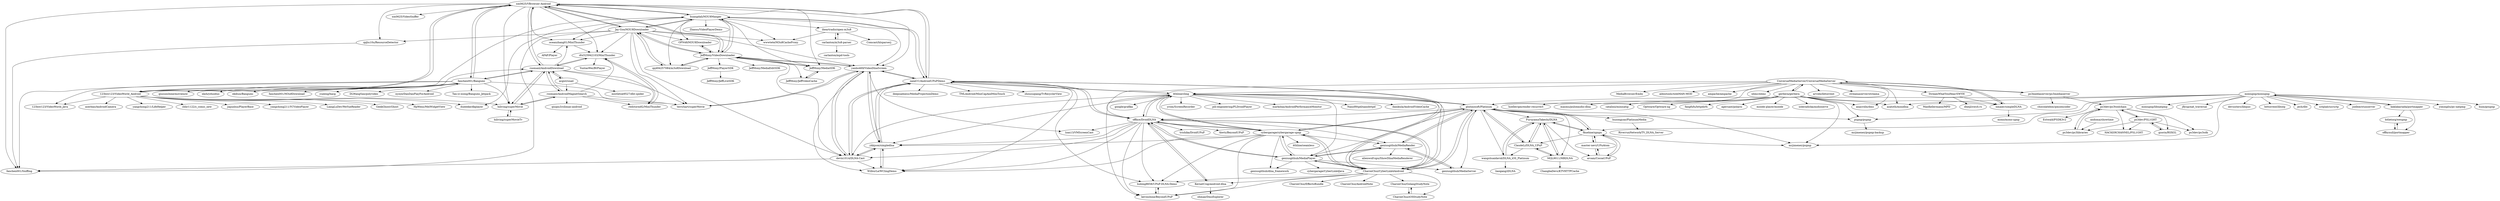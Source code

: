 digraph G {
"xm0625/VBrowser-Android" -> "huangdali/M3U8Manger"
"xm0625/VBrowser-Android" -> "Jay-Goo/M3U8Downloader"
"xm0625/VBrowser-Android" -> "xm0625/VideoSniffer"
"xm0625/VBrowser-Android" -> "qqliu10u/ResourceDetector"
"xm0625/VBrowser-Android" -> "JeffMony/VideoDownloader"
"xm0625/VBrowser-Android" -> "oceanzhang01/MiniThunder"
"xm0625/VBrowser-Android" -> "roomanl/AndroidDownload"
"xm0625/VBrowser-Android" -> "yanbo469/VideoDlnaScreen"
"xm0625/VBrowser-Android" -> "JeffMony/MediaSDK"
"xm0625/VBrowser-Android" -> "hiliving/superMovie"
"xm0625/VBrowser-Android" -> "dtx525942103/MiniThunder"
"xm0625/VBrowser-Android" -> "123lxw123/VideoWorld_Android"
"xm0625/VBrowser-Android" -> "fanchen001/Sniffing"
"xm0625/VBrowser-Android" -> "fanchen001/Bangumi"
"xm0625/VBrowser-Android" -> "zaneCC/AndroidUPnPDemo"
"roomanl/AndroidMagnetSearch" -> "roomanl/AndroidDownload"
"roomanl/AndroidMagnetSearch" -> "qiuqiu3/cilimao-android"
"roomanl/AndroidMagnetSearch" -> "redstorm82/MiniThunder"
"roomanl/AndroidMagnetSearch" -> "hiliving/superMovie"
"roomanl/AndroidMagnetSearch" -> "dtx525942103/MiniThunder"
"roomanl/AndroidMagnetSearch" -> "terryhart/superMovie"
"UniversalMediaServer/UniversalMediaServer" -> "ps3mediaserver/ps3mediaserver"
"UniversalMediaServer/UniversalMediaServer" -> "nmaier/simpleDLNA"
"UniversalMediaServer/UniversalMediaServer" -> "4thline/cling"
"UniversalMediaServer/UniversalMediaServer" -> "gerbera/gerbera"
"UniversalMediaServer/UniversalMediaServer" -> "MediaBrowser/Emby" ["e"=1]
"UniversalMediaServer/UniversalMediaServer" -> "plutinosoft/Platinum"
"UniversalMediaServer/UniversalMediaServer" -> "aldostools/webMAN-MOD" ["e"=1]
"UniversalMediaServer/UniversalMediaServer" -> "anacrolix/dms"
"UniversalMediaServer/UniversalMediaServer" -> "offbye/DroidDLNA"
"UniversalMediaServer/UniversalMediaServer" -> "ampache/ampache" ["e"=1]
"UniversalMediaServer/UniversalMediaServer" -> "azatoth/minidlna"
"UniversalMediaServer/UniversalMediaServer" -> "xbmc/xbmc" ["e"=1]
"UniversalMediaServer/UniversalMediaServer" -> "StreamWhatYouHear/SWYH"
"UniversalMediaServer/UniversalMediaServer" -> "arvidn/libtorrent" ["e"=1]
"UniversalMediaServer/UniversalMediaServer" -> "streamaserver/streama" ["e"=1]
"123lxw123/VideoWorld_Android" -> "123lxw123/VideoWorld_Java"
"123lxw123/VideoWorld_Android" -> "fanchen001/Bangumi"
"123lxw123/VideoWorld_Android" -> "xm0625/VBrowser-Android"
"123lxw123/VideoWorld_Android" -> "zhhr1122/z_comic_new" ["e"=1]
"123lxw123/VideoWorld_Android" -> "jiajunhui/PlayerBase" ["e"=1]
"123lxw123/VideoWorld_Android" -> "dueeeke/dkplayer" ["e"=1]
"123lxw123/VideoWorld_Android" -> "roomanl/AndroidDownload"
"123lxw123/VideoWorld_Android" -> "yangchong211/YCVideoPlayer" ["e"=1]
"123lxw123/VideoWorld_Android" -> "LiangLuDev/WeYueReader" ["e"=1]
"123lxw123/VideoWorld_Android" -> "GeekGhost/Ghost" ["e"=1]
"123lxw123/VideoWorld_Android" -> "hiliving/superMovie"
"123lxw123/VideoWorld_Android" -> "HpWens/MeiWidgetView" ["e"=1]
"123lxw123/VideoWorld_Android" -> "aserbao/AndroidCamera" ["e"=1]
"123lxw123/VideoWorld_Android" -> "huangdali/M3U8Manger"
"123lxw123/VideoWorld_Android" -> "yangchong211/LifeHelper" ["e"=1]
"acgist/snail" -> "roomanl/AndroidDownload"
"acgist/snail" -> "roomanl/AndroidMagnetSearch"
"acgist/snail" -> "mistletoe9527/dht-spider" ["e"=1]
"StreamWhatYouHear/SWYH" -> "dheijl/swyh-rs"
"StreamWhatYouHear/SWYH" -> "nmaier/simpleDLNA"
"StreamWhatYouHear/SWYH" -> "MaxKellermann/MPD" ["e"=1]
"miniupnp/miniupnp" -> "pupnp/pupnp"
"miniupnp/miniupnp" -> "bittorrent/libutp" ["e"=1]
"miniupnp/miniupnp" -> "kaklakariada/portmapper"
"miniupnp/miniupnp" -> "jech/dht" ["e"=1]
"miniupnp/miniupnp" -> "sctplab/usrsctp" ["e"=1]
"miniupnp/miniupnp" -> "mrjimenez/pupnp"
"miniupnp/miniupnp" -> "jselbie/stunserver" ["e"=1]
"miniupnp/miniupnp" -> "yimingliu/py-natpmp"
"miniupnp/miniupnp" -> "huin/goupnp" ["e"=1]
"miniupnp/miniupnp" -> "miniupnp/libnatpmp"
"miniupnp/miniupnp" -> "plutinosoft/Platinum"
"miniupnp/miniupnp" -> "jflyup/nat_traversal" ["e"=1]
"miniupnp/miniupnp" -> "azatoth/minidlna"
"miniupnp/miniupnp" -> "fkuehne/upnpx"
"miniupnp/miniupnp" -> "devsisters/libquic" ["e"=1]
"JeffMony/MediaSDK" -> "JeffMony/JeffVideoCache"
"JeffMony/MediaSDK" -> "JeffMony/VideoDownloader"
"gerbera/gerbera" -> "pupnp/pupnp"
"gerbera/gerbera" -> "UniversalMediaServer/UniversalMediaServer"
"gerbera/gerbera" -> "mrjimenez/pupnp"
"gerbera/gerbera" -> "hzeller/gmrender-resurrect" ["e"=1]
"gerbera/gerbera" -> "masmu/pulseaudio-dlna" ["e"=1]
"gerbera/gerbera" -> "anacrolix/dms"
"gerbera/gerbera" -> "catalinii/minisatip" ["e"=1]
"gerbera/gerbera" -> "Optware/Optware-ng" ["e"=1]
"gerbera/gerbera" -> "azatoth/minidlna"
"gerbera/gerbera" -> "fangfufu/httpdirfs" ["e"=1]
"gerbera/gerbera" -> "nmaier/simpleDLNA"
"gerbera/gerbera" -> "agersant/polaris" ["e"=1]
"gerbera/gerbera" -> "moode-player/moode" ["e"=1]
"gerbera/gerbera" -> "izderadicka/audioserve" ["e"=1]
"iheartradio/open-m3u8" -> "carlanton/m3u8-parser"
"iheartradio/open-m3u8" -> "wwwtete/M3u8CacheProxy"
"iheartradio/open-m3u8" -> "Comcast/hlsparserj"
"nmaier/simpleDLNA" -> "UniversalMediaServer/UniversalMediaServer"
"nmaier/simpleDLNA" -> "mono/mono-upnp" ["e"=1]
"andoma/showtime" -> "ps3dev/ps3libraries"
"JeffMony/JeffVideoCache" -> "JeffMony/MediaSDK"
"plutinosoft/Platinum" -> "cybergarage/cybergarage-upnp"
"plutinosoft/Platinum" -> "geniusgithub/MediaRender"
"plutinosoft/Platinum" -> "huzongyao/PlatinumMedia"
"plutinosoft/Platinum" -> "ClaudeLi/DLNA_UPnP"
"plutinosoft/Platinum" -> "fkuehne/upnpx"
"plutinosoft/Platinum" -> "pupnp/pupnp"
"plutinosoft/Platinum" -> "wangshuaidavid/DLNA_iOS_Platinum"
"plutinosoft/Platinum" -> "MQL9011/MRDLNA"
"plutinosoft/Platinum" -> "CharonChui/CyberLink4Android"
"plutinosoft/Platinum" -> "geniusgithub/MediaServer"
"plutinosoft/Platinum" -> "geniusgithub/MediaPlayer"
"plutinosoft/Platinum" -> "mrjimenez/pupnp"
"plutinosoft/Platinum" -> "4thline/cling"
"plutinosoft/Platinum" -> "FuruyamaTakeshi/DLNA"
"plutinosoft/Platinum" -> "offbye/DroidDLNA"
"geniusgithub/MediaPlayer" -> "geniusgithub/MediaRender"
"geniusgithub/MediaPlayer" -> "geniusgithub/MediaServer"
"geniusgithub/MediaPlayer" -> "cybergarage/cybergarage-upnp"
"geniusgithub/MediaPlayer" -> "CharonChui/CyberLink4Android"
"geniusgithub/MediaPlayer" -> "geniusgithub/dlna_framework"
"geniusgithub/MediaPlayer" -> "offbye/DroidDLNA"
"geniusgithub/MediaPlayer" -> "cybergarage/CyberLink4Java"
"zaneCC/AndroidUPnPDemo" -> "yanbo469/VideoDlnaScreen"
"zaneCC/AndroidUPnPDemo" -> "offbye/DroidDLNA"
"zaneCC/AndroidUPnPDemo" -> "devin1014/DLNA-Cast"
"zaneCC/AndroidUPnPDemo" -> "4thline/cling"
"zaneCC/AndroidUPnPDemo" -> "ykbjson/simpledlna"
"zaneCC/AndroidUPnPDemo" -> "CharonChui/CyberLink4Android"
"zaneCC/AndroidUPnPDemo" -> "TMLAndroid/MiniCapAndMiniTouch" ["e"=1]
"zaneCC/AndroidUPnPDemo" -> "WilburLe/WClingDemo"
"zaneCC/AndroidUPnPDemo" -> "hubing8658/UPnP-DLNA-Demo"
"zaneCC/AndroidUPnPDemo" -> "zhousuqiang/TvRecyclerView" ["e"=1]
"zaneCC/AndroidUPnPDemo" -> "huangdali/M3U8Manger"
"zaneCC/AndroidUPnPDemo" -> "deepsadness/MediaProjectionDemo" ["e"=1]
"zaneCC/AndroidUPnPDemo" -> "xm0625/VBrowser-Android"
"fanchen001/Bangumi" -> "roomanl/AndroidDownload"
"fanchen001/Bangumi" -> "123lxw123/VideoWorld_Android"
"fanchen001/Bangumi" -> "123lxw123/VideoWorld_Java"
"fanchen001/Bangumi" -> "ekibun/Bangumi" ["e"=1]
"fanchen001/Bangumi" -> "fanchen001/M3u8Download"
"fanchen001/Bangumi" -> "fanchen001/Sniffing"
"fanchen001/Bangumi" -> "xm0625/VBrowser-Android"
"fanchen001/Bangumi" -> "yueeng/hacg" ["e"=1]
"fanchen001/Bangumi" -> "DLWangSan/polyvideo" ["e"=1]
"fanchen001/Bangumi" -> "xyoye/DanDanPlayForAndroid" ["e"=1]
"fanchen001/Bangumi" -> "Tan-yi-xiong/Bangumi_Jetpack"
"fanchen001/Bangumi" -> "terryhart/superMovie"
"fanchen001/Bangumi" -> "qiusunshine/movienow" ["e"=1]
"fanchen001/Bangumi" -> "hiliving/superMovie"
"fanchen001/Bangumi" -> "xkzh/yduoduo"
"roomanl/AndroidDownload" -> "roomanl/AndroidMagnetSearch"
"roomanl/AndroidDownload" -> "dtx525942103/MiniThunder"
"roomanl/AndroidDownload" -> "redstorm82/MiniThunder"
"roomanl/AndroidDownload" -> "hiliving/superMovie"
"roomanl/AndroidDownload" -> "terryhart/superMovie"
"roomanl/AndroidDownload" -> "fanchen001/Bangumi"
"roomanl/AndroidDownload" -> "xm0625/VBrowser-Android"
"roomanl/AndroidDownload" -> "acgist/snail"
"roomanl/AndroidDownload" -> "oceanzhang01/MiniThunder"
"Jay-Goo/M3U8Downloader" -> "huangdali/M3U8Manger"
"Jay-Goo/M3U8Downloader" -> "xm0625/VBrowser-Android"
"Jay-Goo/M3U8Downloader" -> "qq494257084/m3u8Download"
"Jay-Goo/M3U8Downloader" -> "JeffMony/VideoDownloader"
"Jay-Goo/M3U8Downloader" -> "fanchen001/Sniffing"
"Jay-Goo/M3U8Downloader" -> "wwwtete/M3u8CacheProxy"
"Jay-Goo/M3U8Downloader" -> "yanbo469/VideoDlnaScreen"
"Jay-Goo/M3U8Downloader" -> "qqliu10u/ResourceDetector"
"Jay-Goo/M3U8Downloader" -> "devin1014/DLNA-Cast"
"Jay-Goo/M3U8Downloader" -> "OPN48/M3U8Downloader"
"Jay-Goo/M3U8Downloader" -> "dtx525942103/MiniThunder"
"Jay-Goo/M3U8Downloader" -> "terryhart/superMovie"
"Jay-Goo/M3U8Downloader" -> "oceanzhang01/MiniThunder"
"devin1014/DLNA-Cast" -> "yanbo469/VideoDlnaScreen"
"devin1014/DLNA-Cast" -> "ykbjson/simpledlna"
"devin1014/DLNA-Cast" -> "zaneCC/AndroidUPnPDemo"
"devin1014/DLNA-Cast" -> "WilburLe/WClingDemo"
"devin1014/DLNA-Cast" -> "fanchen001/Sniffing"
"4thline/cling" -> "zaneCC/AndroidUPnPDemo"
"4thline/cling" -> "cybergarage/cybergarage-upnp"
"4thline/cling" -> "offbye/DroidDLNA"
"4thline/cling" -> "CharonChui/CyberLink4Android"
"4thline/cling" -> "plutinosoft/Platinum"
"4thline/cling" -> "NanoHttpd/nanohttpd" ["e"=1]
"4thline/cling" -> "geniusgithub/MediaPlayer"
"4thline/cling" -> "danikula/AndroidVideoCache" ["e"=1]
"4thline/cling" -> "google/grafika" ["e"=1]
"4thline/cling" -> "yrom/ScreenRecorder" ["e"=1]
"4thline/cling" -> "kevinshine/BeyondUPnP"
"4thline/cling" -> "ykbjson/simpledlna"
"4thline/cling" -> "pili-engineering/PLDroidPlayer" ["e"=1]
"4thline/cling" -> "markzhai/AndroidPerformanceMonitor" ["e"=1]
"4thline/cling" -> "devin1014/DLNA-Cast"
"qq494257084/m3u8Download" -> "Jay-Goo/M3U8Downloader"
"qq494257084/m3u8Download" -> "JeffMony/VideoDownloader"
"MQL9011/MRDLNA" -> "ClaudeLi/DLNA_UPnP"
"MQL9011/MRDLNA" -> "FuruyamaTakeshi/DLNA"
"MQL9011/MRDLNA" -> "ChangbaDevs/KTVHTTPCache" ["e"=1]
"terryhart/superMovie" -> "yanbo469/VideoDlnaScreen"
"CharonChui/CyberLink4Android" -> "cybergarage/cybergarage-upnp"
"CharonChui/CyberLink4Android" -> "offbye/DroidDLNA"
"CharonChui/CyberLink4Android" -> "CharonChui/iOSStudyNote"
"CharonChui/CyberLink4Android" -> "CharonChui/GolangStudyNote"
"CharonChui/CyberLink4Android" -> "geniusgithub/MediaPlayer"
"CharonChui/CyberLink4Android" -> "4thline/cling"
"CharonChui/CyberLink4Android" -> "CharonChui/EffectsBundle"
"CharonChui/CyberLink4Android" -> "zaneCC/AndroidUPnPDemo"
"CharonChui/CyberLink4Android" -> "geniusgithub/MediaRender"
"CharonChui/CyberLink4Android" -> "CharonChui/AndroidNote" ["e"=1]
"CharonChui/CyberLink4Android" -> "hubing8658/UPnP-DLNA-Demo"
"CharonChui/CyberLink4Android" -> "KernelCrap/android-dlna"
"CharonChui/CyberLink4Android" -> "plutinosoft/Platinum"
"CharonChui/CyberLink4Android" -> "kevinshine/BeyondUPnP"
"cybergarage/cybergarage-upnp" -> "CharonChui/CyberLink4Android"
"cybergarage/cybergarage-upnp" -> "plutinosoft/Platinum"
"cybergarage/cybergarage-upnp" -> "geniusgithub/MediaPlayer"
"cybergarage/cybergarage-upnp" -> "offbye/DroidDLNA"
"cybergarage/cybergarage-upnp" -> "4thline/cling"
"cybergarage/cybergarage-upnp" -> "ykbjson/simpledlna"
"cybergarage/cybergarage-upnp" -> "WilburLe/WClingDemo"
"cybergarage/cybergarage-upnp" -> "hubing8658/UPnP-DLNA-Demo"
"cybergarage/cybergarage-upnp" -> "kevinshine/BeyondUPnP"
"cybergarage/cybergarage-upnp" -> "geniusgithub/dlna_framework"
"cybergarage/cybergarage-upnp" -> "geniusgithub/MediaRender"
"cybergarage/cybergarage-upnp" -> "4thline/seamless"
"hubing8658/UPnP-DLNA-Demo" -> "kevinshine/BeyondUPnP"
"kevinshine/BeyondUPnP" -> "hubing8658/UPnP-DLNA-Demo"
"JeffMony/VideoDownloader" -> "OPN48/M3U8Downloader"
"JeffMony/VideoDownloader" -> "yanbo469/VideoDlnaScreen"
"JeffMony/VideoDownloader" -> "JeffMony/MediaSDK"
"JeffMony/VideoDownloader" -> "Jay-Goo/M3U8Downloader"
"JeffMony/VideoDownloader" -> "huangdali/M3U8Manger"
"JeffMony/VideoDownloader" -> "qq494257084/m3u8Download"
"JeffMony/VideoDownloader" -> "JeffMony/PlayerSDK"
"JeffMony/VideoDownloader" -> "JeffMony/MediaEditSDK"
"JeffMony/VideoDownloader" -> "JeffMony/JeffVideoCache"
"JeffMony/VideoDownloader" -> "xm0625/VBrowser-Android"
"JeffMony/VideoDownloader" -> "devin1014/DLNA-Cast"
"hiliving/superMovie" -> "hiliving/superMovieTv"
"hiliving/superMovie" -> "roomanl/AndroidDownload"
"hiliving/superMovie" -> "roomanl/AndroidMagnetSearch"
"oceanzhang01/MiniThunder" -> "AFAP/Player"
"oceanzhang01/MiniThunder" -> "dtx525942103/MiniThunder"
"huangdali/M3U8Manger" -> "Jay-Goo/M3U8Downloader"
"huangdali/M3U8Manger" -> "xm0625/VBrowser-Android"
"huangdali/M3U8Manger" -> "JeffMony/VideoDownloader"
"huangdali/M3U8Manger" -> "wwwtete/M3u8CacheProxy"
"huangdali/M3U8Manger" -> "OPN48/M3U8Downloader"
"huangdali/M3U8Manger" -> "dueeeke/dkplayer" ["e"=1]
"huangdali/M3U8Manger" -> "JeffMony/MediaSDK"
"huangdali/M3U8Manger" -> "oceanzhang01/MiniThunder"
"huangdali/M3U8Manger" -> "iheartradio/open-m3u8"
"huangdali/M3U8Manger" -> "zaneCC/AndroidUPnPDemo"
"huangdali/M3U8Manger" -> "Zhaoss/VideoPlayerDemo"
"huangdali/M3U8Manger" -> "qq494257084/m3u8Download"
"huangdali/M3U8Manger" -> "yanbo469/VideoDlnaScreen"
"yanbo469/VideoDlnaScreen" -> "devin1014/DLNA-Cast"
"yanbo469/VideoDlnaScreen" -> "zaneCC/AndroidUPnPDemo"
"yanbo469/VideoDlnaScreen" -> "ykbjson/simpledlna"
"yanbo469/VideoDlnaScreen" -> "terryhart/superMovie"
"yanbo469/VideoDlnaScreen" -> "JeffMony/VideoDownloader"
"yanbo469/VideoDlnaScreen" -> "lzan13/VMScreenCast"
"yanbo469/VideoDlnaScreen" -> "WilburLe/WClingDemo"
"dtx525942103/MiniThunder" -> "redstorm82/MiniThunder"
"dtx525942103/MiniThunder" -> "roomanl/AndroidDownload"
"dtx525942103/MiniThunder" -> "YuntaoWei/BtPlayer"
"offbye/DroidDLNA" -> "CharonChui/CyberLink4Android"
"offbye/DroidDLNA" -> "zaneCC/AndroidUPnPDemo"
"offbye/DroidDLNA" -> "hubing8658/UPnP-DLNA-Demo"
"offbye/DroidDLNA" -> "cybergarage/cybergarage-upnp"
"offbye/DroidDLNA" -> "kevinshine/BeyondUPnP"
"offbye/DroidDLNA" -> "KernelCrap/android-dlna"
"offbye/DroidDLNA" -> "4thline/cling"
"offbye/DroidDLNA" -> "geniusgithub/MediaRender"
"offbye/DroidDLNA" -> "geniusgithub/MediaPlayer"
"offbye/DroidDLNA" -> "WilburLe/WClingDemo"
"offbye/DroidDLNA" -> "devin1014/DLNA-Cast"
"offbye/DroidDLNA" -> "ykbjson/simpledlna"
"offbye/DroidDLNA" -> "trishika/DroidUPnP" ["e"=1]
"offbye/DroidDLNA" -> "tkwtz/BeyondUPnP"
"offbye/DroidDLNA" -> "lzan13/VMScreenCast"
"OPN48/M3U8Downloader" -> "JeffMony/VideoDownloader"
"ykbjson/simpledlna" -> "WilburLe/WClingDemo"
"ykbjson/simpledlna" -> "devin1014/DLNA-Cast"
"ykbjson/simpledlna" -> "yanbo469/VideoDlnaScreen"
"ykbjson/simpledlna" -> "zaneCC/AndroidUPnPDemo"
"kaklakariada/portmapper" -> "miniupnp/miniupnp"
"kaklakariada/portmapper" -> "offbynull/portmapper"
"kaklakariada/portmapper" -> "bitletorg/weupnp"
"carlanton/m3u8-parser" -> "carlanton/mpd-tools"
"carlanton/m3u8-parser" -> "iheartradio/open-m3u8"
"bitletorg/weupnp" -> "offbynull/portmapper"
"JeffMony/PlayerSDK" -> "JeffMony/JeffLiveSDK"
"ClaudeLi/DLNA_UPnP" -> "MQL9011/MRDLNA"
"ClaudeLi/DLNA_UPnP" -> "plutinosoft/Platinum"
"ClaudeLi/DLNA_UPnP" -> "FuruyamaTakeshi/DLNA"
"ClaudeLi/DLNA_UPnP" -> "wangshuaidavid/DLNA_iOS_Platinum"
"huzongyao/PlatinumMedia" -> "RiverrunNetwork/TV_DLNA_Server"
"KernelCrap/android-dlna" -> "ohmae/DmsExplorer"
"KernelCrap/android-dlna" -> "offbye/DroidDLNA"
"ps3dev/ps3toolchain" -> "ps3dev/ps3libraries"
"ps3dev/ps3toolchain" -> "ps3dev/PSL1GHT"
"ps3dev/ps3toolchain" -> "Estwald/PSDK3v2"
"ps3dev/ps3toolchain" -> "HACKERCHANNEL/PSL1GHT"
"ps3dev/ps3toolchain" -> "ps3dev/ps3sdk"
"ps3dev/ps3toolchain" -> "gzorin/RSXGL"
"WilburLe/WClingDemo" -> "ykbjson/simpledlna"
"FuruyamaTakeshi/DLNA" -> "wangshuaidavid/DLNA_iOS_Platinum"
"FuruyamaTakeshi/DLNA" -> "fkuehne/upnpx"
"FuruyamaTakeshi/DLNA" -> "arcam/CocoaUPnP"
"FuruyamaTakeshi/DLNA" -> "ClaudeLi/DLNA_UPnP"
"FuruyamaTakeshi/DLNA" -> "MQL9011/MRDLNA"
"redstorm82/MiniThunder" -> "dtx525942103/MiniThunder"
"ps3mediaserver/ps3mediaserver" -> "UniversalMediaServer/UniversalMediaServer"
"ps3mediaserver/ps3mediaserver" -> "chocolateboy/pmsencoder"
"ps3mediaserver/ps3mediaserver" -> "ps3dev/ps3toolchain"
"gzorin/RSXGL" -> "ps3dev/PSL1GHT"
"ps3dev/PSL1GHT" -> "ps3dev/ps3toolchain"
"ps3dev/PSL1GHT" -> "gzorin/RSXGL"
"ps3dev/PSL1GHT" -> "ps3dev/ps3libraries"
"ps3dev/PSL1GHT" -> "HACKERCHANNEL/PSL1GHT"
"ps3dev/PSL1GHT" -> "ps3dev/ps3sdk"
"hiliving/superMovieTv" -> "hiliving/superMovie"
"master-nevi/UPnAtom" -> "arcam/CocoaUPnP"
"master-nevi/UPnAtom" -> "fkuehne/upnpx"
"pupnp/pupnp" -> "mrjimenez/pupnp-backup"
"CharonChui/iOSStudyNote" -> "CharonChui/GolangStudyNote"
"fkuehne/upnpx" -> "master-nevi/UPnAtom"
"fkuehne/upnpx" -> "arcam/CocoaUPnP"
"fkuehne/upnpx" -> "FuruyamaTakeshi/DLNA"
"fkuehne/upnpx" -> "plutinosoft/Platinum"
"fkuehne/upnpx" -> "mrjimenez/pupnp"
"fkuehne/upnpx" -> "ClaudeLi/DLNA_UPnP"
"arcam/CocoaUPnP" -> "master-nevi/UPnAtom"
"arcam/CocoaUPnP" -> "fkuehne/upnpx"
"offbynull/portmapper" -> "bitletorg/weupnp"
"geniusgithub/MediaRender" -> "geniusgithub/MediaServer"
"geniusgithub/MediaRender" -> "geniusgithub/MediaPlayer"
"geniusgithub/MediaRender" -> "plutinosoft/Platinum"
"geniusgithub/MediaRender" -> "alienwolf-npu/ShowDlnaMediaRenderer"
"CharonChui/GolangStudyNote" -> "CharonChui/iOSStudyNote"
"qqliu10u/ResourceDetector" -> "fanchen001/Sniffing"
"geniusgithub/MediaServer" -> "geniusgithub/MediaRender"
"ps3dev/ps3libraries" -> "ps3dev/ps3toolchain"
"wangshuaidavid/DLNA_iOS_Platinum" -> "FuruyamaTakeshi/DLNA"
"wangshuaidavid/DLNA_iOS_Platinum" -> "liaogang/iDLNA"
"xm0625/VBrowser-Android" ["l"="47.86,-0.523"]
"huangdali/M3U8Manger" ["l"="47.837,-0.559"]
"Jay-Goo/M3U8Downloader" ["l"="47.841,-0.536"]
"xm0625/VideoSniffer" ["l"="47.814,-0.563"]
"qqliu10u/ResourceDetector" ["l"="47.828,-0.508"]
"JeffMony/VideoDownloader" ["l"="47.856,-0.563"]
"oceanzhang01/MiniThunder" ["l"="47.844,-0.491"]
"roomanl/AndroidDownload" ["l"="47.888,-0.483"]
"yanbo469/VideoDlnaScreen" ["l"="47.81,-0.532"]
"JeffMony/MediaSDK" ["l"="47.877,-0.578"]
"hiliving/superMovie" ["l"="47.912,-0.486"]
"dtx525942103/MiniThunder" ["l"="47.865,-0.475"]
"123lxw123/VideoWorld_Android" ["l"="47.901,-0.53"]
"fanchen001/Sniffing" ["l"="47.842,-0.515"]
"fanchen001/Bangumi" ["l"="47.908,-0.507"]
"zaneCC/AndroidUPnPDemo" ["l"="47.777,-0.519"]
"roomanl/AndroidMagnetSearch" ["l"="47.9,-0.461"]
"qiuqiu3/cilimao-android" ["l"="47.933,-0.432"]
"redstorm82/MiniThunder" ["l"="47.877,-0.455"]
"terryhart/superMovie" ["l"="47.863,-0.502"]
"UniversalMediaServer/UniversalMediaServer" ["l"="47.616,-0.579"]
"ps3mediaserver/ps3mediaserver" ["l"="47.543,-0.622"]
"nmaier/simpleDLNA" ["l"="47.587,-0.609"]
"4thline/cling" ["l"="47.711,-0.535"]
"gerbera/gerbera" ["l"="47.584,-0.563"]
"MediaBrowser/Emby" ["l"="-34.522,-23.432"]
"plutinosoft/Platinum" ["l"="47.654,-0.491"]
"aldostools/webMAN-MOD" ["l"="-45.929,16.84"]
"anacrolix/dms" ["l"="47.623,-0.618"]
"offbye/DroidDLNA" ["l"="47.727,-0.516"]
"ampache/ampache" ["l"="-33.537,-25.561"]
"azatoth/minidlna" ["l"="47.559,-0.542"]
"xbmc/xbmc" ["l"="-27.527,-17.018"]
"StreamWhatYouHear/SWYH" ["l"="47.596,-0.651"]
"arvidn/libtorrent" ["l"="-27.555,-17.252"]
"streamaserver/streama" ["l"="-34.443,-23.649"]
"123lxw123/VideoWorld_Java" ["l"="47.937,-0.534"]
"zhhr1122/z_comic_new" ["l"="48.744,1.543"]
"jiajunhui/PlayerBase" ["l"="48.837,1.375"]
"dueeeke/dkplayer" ["l"="48.787,1.449"]
"yangchong211/YCVideoPlayer" ["l"="48.803,1.465"]
"LiangLuDev/WeYueReader" ["l"="47.143,0.377"]
"GeekGhost/Ghost" ["l"="48.407,1.412"]
"HpWens/MeiWidgetView" ["l"="48.83,1.476"]
"aserbao/AndroidCamera" ["l"="50.802,1.672"]
"yangchong211/LifeHelper" ["l"="48.802,1.377"]
"acgist/snail" ["l"="47.907,-0.439"]
"mistletoe9527/dht-spider" ["l"="-36.014,-22.574"]
"dheijl/swyh-rs" ["l"="47.591,-0.694"]
"MaxKellermann/MPD" ["l"="-8.8,-19.933"]
"miniupnp/miniupnp" ["l"="47.553,-0.484"]
"pupnp/pupnp" ["l"="47.592,-0.519"]
"bittorrent/libutp" ["l"="-35.74,-22.457"]
"kaklakariada/portmapper" ["l"="47.497,-0.463"]
"jech/dht" ["l"="-35.852,-22.449"]
"sctplab/usrsctp" ["l"="-28.55,12.078"]
"mrjimenez/pupnp" ["l"="47.595,-0.499"]
"jselbie/stunserver" ["l"="-28.7,12.206"]
"yimingliu/py-natpmp" ["l"="47.533,-0.455"]
"huin/goupnp" ["l"="-28.895,12.061"]
"miniupnp/libnatpmp" ["l"="47.523,-0.495"]
"jflyup/nat_traversal" ["l"="-28.847,12.273"]
"fkuehne/upnpx" ["l"="47.599,-0.459"]
"devsisters/libquic" ["l"="-5.986,-42.628"]
"JeffMony/JeffVideoCache" ["l"="47.896,-0.595"]
"hzeller/gmrender-resurrect" ["l"="-7.728,-19.467"]
"masmu/pulseaudio-dlna" ["l"="-7.956,-18.44"]
"catalinii/minisatip" ["l"="-34.563,-24.234"]
"Optware/Optware-ng" ["l"="-30.782,-17.118"]
"fangfufu/httpdirfs" ["l"="-31.656,-20.685"]
"agersant/polaris" ["l"="-33.601,-25.58"]
"moode-player/moode" ["l"="-7.573,-19.617"]
"izderadicka/audioserve" ["l"="-32.834,-22.631"]
"iheartradio/open-m3u8" ["l"="47.821,-0.631"]
"carlanton/m3u8-parser" ["l"="47.825,-0.668"]
"wwwtete/M3u8CacheProxy" ["l"="47.822,-0.59"]
"Comcast/hlsparserj" ["l"="47.802,-0.654"]
"mono/mono-upnp" ["l"="-35.57,-22.568"]
"andoma/showtime" ["l"="47.404,-0.657"]
"ps3dev/ps3libraries" ["l"="47.438,-0.663"]
"cybergarage/cybergarage-upnp" ["l"="47.705,-0.511"]
"geniusgithub/MediaRender" ["l"="47.686,-0.484"]
"huzongyao/PlatinumMedia" ["l"="47.666,-0.437"]
"ClaudeLi/DLNA_UPnP" ["l"="47.638,-0.457"]
"wangshuaidavid/DLNA_iOS_Platinum" ["l"="47.639,-0.433"]
"MQL9011/MRDLNA" ["l"="47.62,-0.474"]
"CharonChui/CyberLink4Android" ["l"="47.714,-0.49"]
"geniusgithub/MediaServer" ["l"="47.671,-0.476"]
"geniusgithub/MediaPlayer" ["l"="47.686,-0.506"]
"FuruyamaTakeshi/DLNA" ["l"="47.62,-0.445"]
"geniusgithub/dlna_framework" ["l"="47.678,-0.527"]
"cybergarage/CyberLink4Java" ["l"="47.656,-0.531"]
"devin1014/DLNA-Cast" ["l"="47.788,-0.538"]
"ykbjson/simpledlna" ["l"="47.759,-0.535"]
"TMLAndroid/MiniCapAndMiniTouch" ["l"="46.305,-1.003"]
"WilburLe/WClingDemo" ["l"="47.757,-0.519"]
"hubing8658/UPnP-DLNA-Demo" ["l"="47.746,-0.498"]
"zhousuqiang/TvRecyclerView" ["l"="49.804,-0.685"]
"deepsadness/MediaProjectionDemo" ["l"="46.268,-0.976"]
"ekibun/Bangumi" ["l"="-30.273,-15.326"]
"fanchen001/M3u8Download" ["l"="47.937,-0.504"]
"yueeng/hacg" ["l"="-30.388,-15.483"]
"DLWangSan/polyvideo" ["l"="-30.765,-18.361"]
"xyoye/DanDanPlayForAndroid" ["l"="-30.215,-15.406"]
"Tan-yi-xiong/Bangumi_Jetpack" ["l"="47.957,-0.487"]
"qiusunshine/movienow" ["l"="-30.805,-13.234"]
"xkzh/yduoduo" ["l"="47.96,-0.515"]
"qq494257084/m3u8Download" ["l"="47.872,-0.551"]
"OPN48/M3U8Downloader" ["l"="47.845,-0.586"]
"NanoHttpd/nanohttpd" ["l"="48.761,0.801"]
"danikula/AndroidVideoCache" ["l"="48.718,1.037"]
"google/grafika" ["l"="50.792,1.796"]
"yrom/ScreenRecorder" ["l"="50.701,1.803"]
"kevinshine/BeyondUPnP" ["l"="47.731,-0.499"]
"pili-engineering/PLDroidPlayer" ["l"="48.541,1.148"]
"markzhai/AndroidPerformanceMonitor" ["l"="48.954,0.995"]
"ChangbaDevs/KTVHTTPCache" ["l"="-51.235,0.109"]
"CharonChui/iOSStudyNote" ["l"="47.727,-0.448"]
"CharonChui/GolangStudyNote" ["l"="47.713,-0.443"]
"CharonChui/EffectsBundle" ["l"="47.711,-0.461"]
"CharonChui/AndroidNote" ["l"="48.579,0.997"]
"KernelCrap/android-dlna" ["l"="47.742,-0.471"]
"4thline/seamless" ["l"="47.685,-0.547"]
"JeffMony/PlayerSDK" ["l"="47.861,-0.618"]
"JeffMony/MediaEditSDK" ["l"="47.903,-0.573"]
"hiliving/superMovieTv" ["l"="47.935,-0.471"]
"AFAP/Player" ["l"="47.833,-0.455"]
"Zhaoss/VideoPlayerDemo" ["l"="47.892,-0.631"]
"lzan13/VMScreenCast" ["l"="47.768,-0.55"]
"YuntaoWei/BtPlayer" ["l"="47.86,-0.435"]
"trishika/DroidUPnP" ["l"="-7.723,-19.404"]
"tkwtz/BeyondUPnP" ["l"="47.735,-0.548"]
"offbynull/portmapper" ["l"="47.468,-0.44"]
"bitletorg/weupnp" ["l"="47.46,-0.459"]
"carlanton/mpd-tools" ["l"="47.828,-0.694"]
"JeffMony/JeffLiveSDK" ["l"="47.863,-0.645"]
"RiverrunNetwork/TV_DLNA_Server" ["l"="47.669,-0.411"]
"ohmae/DmsExplorer" ["l"="47.757,-0.435"]
"ps3dev/ps3toolchain" ["l"="47.467,-0.67"]
"ps3dev/PSL1GHT" ["l"="47.448,-0.685"]
"Estwald/PSDK3v2" ["l"="47.488,-0.686"]
"HACKERCHANNEL/PSL1GHT" ["l"="47.428,-0.689"]
"ps3dev/ps3sdk" ["l"="47.45,-0.704"]
"gzorin/RSXGL" ["l"="47.467,-0.697"]
"arcam/CocoaUPnP" ["l"="47.595,-0.431"]
"chocolateboy/pmsencoder" ["l"="47.516,-0.635"]
"master-nevi/UPnAtom" ["l"="47.576,-0.431"]
"mrjimenez/pupnp-backup" ["l"="47.572,-0.519"]
"alienwolf-npu/ShowDlnaMediaRenderer" ["l"="47.686,-0.456"]
"liaogang/iDLNA" ["l"="47.635,-0.403"]
}